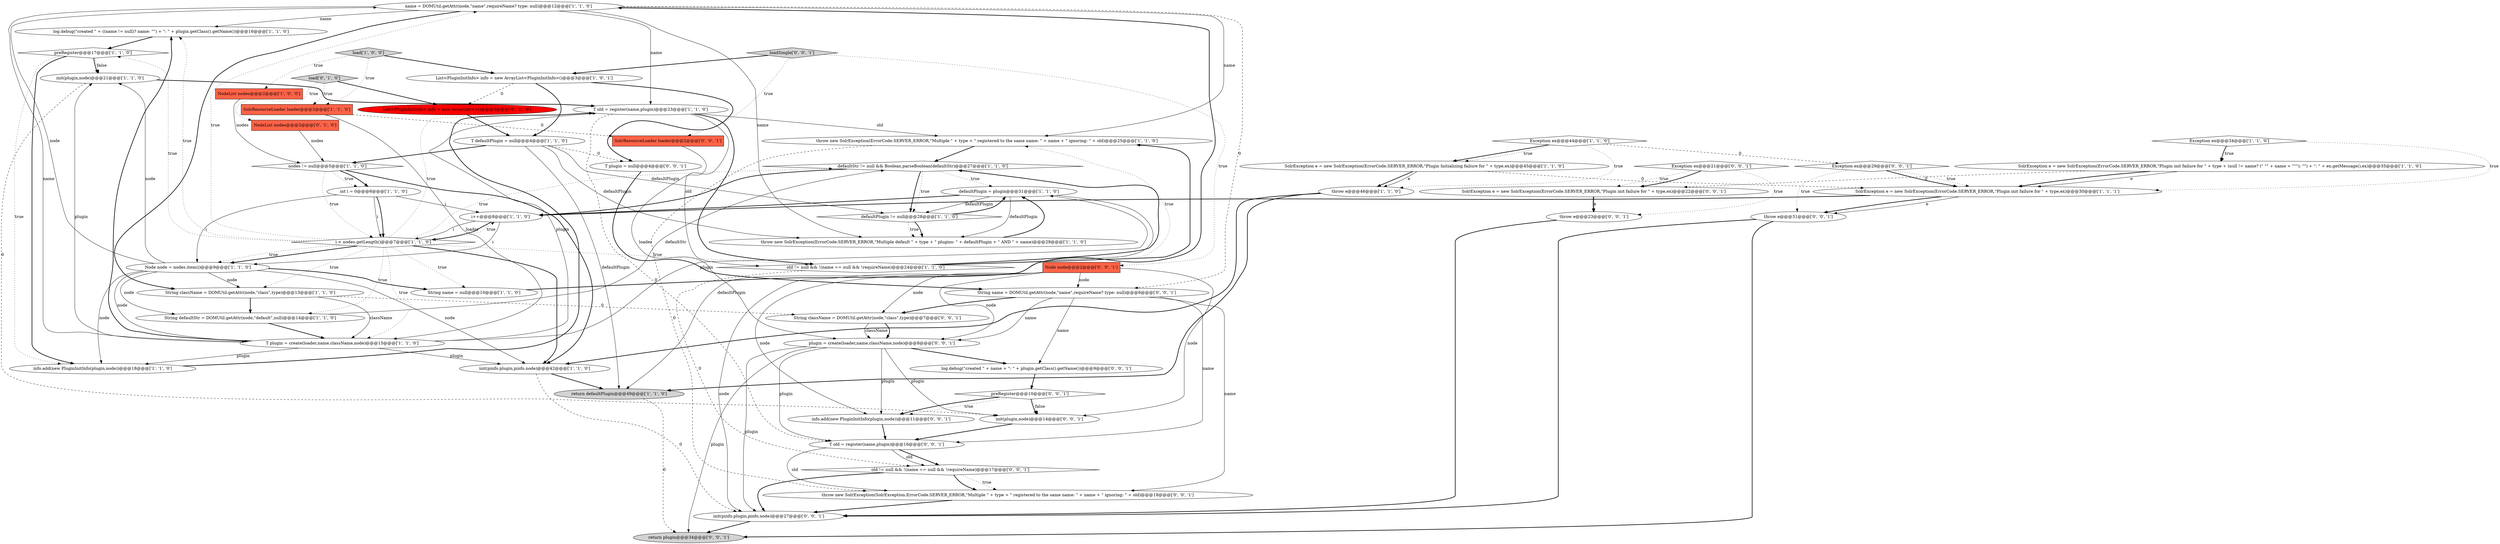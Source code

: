 digraph {
5 [style = filled, label = "name = DOMUtil.getAttr(node,\"name\",requireName? type: null)@@@12@@@['1', '1', '0']", fillcolor = white, shape = ellipse image = "AAA0AAABBB1BBB"];
19 [style = filled, label = "load['1', '0', '0']", fillcolor = lightgray, shape = diamond image = "AAA0AAABBB1BBB"];
17 [style = filled, label = "log.debug(\"created \" + ((name != null)? name: \"\") + \": \" + plugin.getClass().getName())@@@16@@@['1', '1', '0']", fillcolor = white, shape = ellipse image = "AAA0AAABBB1BBB"];
39 [style = filled, label = "String name = DOMUtil.getAttr(node,\"name\",requireName? type: null)@@@6@@@['0', '0', '1']", fillcolor = white, shape = ellipse image = "AAA0AAABBB3BBB"];
57 [style = filled, label = "SolrException e = new SolrException(ErrorCode.SERVER_ERROR,\"Plugin init failure for \" + type,ex)@@@22@@@['0', '0', '1']", fillcolor = white, shape = ellipse image = "AAA0AAABBB3BBB"];
38 [style = filled, label = "info.add(new PluginInitInfo(plugin,node))@@@11@@@['0', '0', '1']", fillcolor = white, shape = ellipse image = "AAA0AAABBB3BBB"];
46 [style = filled, label = "T plugin = null@@@4@@@['0', '0', '1']", fillcolor = white, shape = ellipse image = "AAA0AAABBB3BBB"];
3 [style = filled, label = "String defaultStr = DOMUtil.getAttr(node,\"default\",null)@@@14@@@['1', '1', '0']", fillcolor = white, shape = ellipse image = "AAA0AAABBB1BBB"];
13 [style = filled, label = "throw new SolrException(ErrorCode.SERVER_ERROR,\"Multiple default \" + type + \" plugins: \" + defaultPlugin + \" AND \" + name)@@@29@@@['1', '1', '0']", fillcolor = white, shape = ellipse image = "AAA0AAABBB1BBB"];
36 [style = filled, label = "load['0', '1', '0']", fillcolor = lightgray, shape = diamond image = "AAA0AAABBB2BBB"];
12 [style = filled, label = "preRegister@@@17@@@['1', '1', '0']", fillcolor = white, shape = diamond image = "AAA0AAABBB1BBB"];
34 [style = filled, label = "NodeList nodes@@@2@@@['0', '1', '0']", fillcolor = tomato, shape = box image = "AAA0AAABBB2BBB"];
11 [style = filled, label = "nodes != null@@@5@@@['1', '1', '0']", fillcolor = white, shape = diamond image = "AAA0AAABBB1BBB"];
53 [style = filled, label = "plugin = create(loader,name,className,node)@@@8@@@['0', '0', '1']", fillcolor = white, shape = ellipse image = "AAA0AAABBB3BBB"];
51 [style = filled, label = "T old = register(name,plugin)@@@16@@@['0', '0', '1']", fillcolor = white, shape = ellipse image = "AAA0AAABBB3BBB"];
35 [style = filled, label = "List<PluginInitInfo> info = new ArrayList<>()@@@3@@@['0', '1', '0']", fillcolor = red, shape = ellipse image = "AAA1AAABBB2BBB"];
41 [style = filled, label = "throw e@@@31@@@['0', '0', '1']", fillcolor = white, shape = ellipse image = "AAA0AAABBB3BBB"];
37 [style = filled, label = "init(plugin,node)@@@14@@@['0', '0', '1']", fillcolor = white, shape = ellipse image = "AAA0AAABBB3BBB"];
56 [style = filled, label = "old != null && !(name == null && !requireName)@@@17@@@['0', '0', '1']", fillcolor = white, shape = diamond image = "AAA0AAABBB3BBB"];
2 [style = filled, label = "int i = 0@@@6@@@['1', '1', '0']", fillcolor = white, shape = ellipse image = "AAA0AAABBB1BBB"];
31 [style = filled, label = "List<PluginInitInfo> info = new ArrayList<PluginInitInfo>()@@@3@@@['1', '0', '1']", fillcolor = white, shape = ellipse image = "AAA0AAABBB1BBB"];
16 [style = filled, label = "Exception ex@@@44@@@['1', '1', '0']", fillcolor = white, shape = diamond image = "AAA0AAABBB1BBB"];
25 [style = filled, label = "init(pinfo.plugin,pinfo.node)@@@42@@@['1', '1', '0']", fillcolor = white, shape = ellipse image = "AAA0AAABBB1BBB"];
28 [style = filled, label = "T plugin = create(loader,name,className,node)@@@15@@@['1', '1', '0']", fillcolor = white, shape = ellipse image = "AAA0AAABBB1BBB"];
0 [style = filled, label = "NodeList nodes@@@2@@@['1', '0', '0']", fillcolor = tomato, shape = box image = "AAA0AAABBB1BBB"];
15 [style = filled, label = "String className = DOMUtil.getAttr(node,\"class\",type)@@@13@@@['1', '1', '0']", fillcolor = white, shape = ellipse image = "AAA0AAABBB1BBB"];
30 [style = filled, label = "String name = null@@@10@@@['1', '1', '0']", fillcolor = white, shape = ellipse image = "AAA0AAABBB1BBB"];
52 [style = filled, label = "throw e@@@23@@@['0', '0', '1']", fillcolor = white, shape = ellipse image = "AAA0AAABBB3BBB"];
23 [style = filled, label = "SolrResourceLoader loader@@@2@@@['1', '1', '0']", fillcolor = tomato, shape = box image = "AAA0AAABBB1BBB"];
9 [style = filled, label = "defaultPlugin = plugin@@@31@@@['1', '1', '0']", fillcolor = white, shape = ellipse image = "AAA0AAABBB1BBB"];
27 [style = filled, label = "throw e@@@46@@@['1', '1', '0']", fillcolor = white, shape = ellipse image = "AAA0AAABBB1BBB"];
7 [style = filled, label = "i < nodes.getLength()@@@7@@@['1', '1', '0']", fillcolor = white, shape = diamond image = "AAA0AAABBB1BBB"];
26 [style = filled, label = "SolrException e = new SolrException(ErrorCode.SERVER_ERROR,\"Plugin Initializing failure for \" + type,ex)@@@45@@@['1', '1', '0']", fillcolor = white, shape = ellipse image = "AAA0AAABBB1BBB"];
21 [style = filled, label = "throw new SolrException(ErrorCode.SERVER_ERROR,\"Multiple \" + type + \" registered to the same name: \" + name + \" ignoring: \" + old)@@@25@@@['1', '1', '0']", fillcolor = white, shape = ellipse image = "AAA0AAABBB1BBB"];
43 [style = filled, label = "Node node@@@2@@@['0', '0', '1']", fillcolor = tomato, shape = box image = "AAA0AAABBB3BBB"];
14 [style = filled, label = "SolrException e = new SolrException(ErrorCode.SERVER_ERROR,\"Plugin init failure for \" + type,ex)@@@30@@@['1', '1', '1']", fillcolor = white, shape = ellipse image = "AAA0AAABBB1BBB"];
24 [style = filled, label = "i++@@@8@@@['1', '1', '0']", fillcolor = white, shape = ellipse image = "AAA0AAABBB1BBB"];
49 [style = filled, label = "init(pinfo.plugin,pinfo.node)@@@27@@@['0', '0', '1']", fillcolor = white, shape = ellipse image = "AAA0AAABBB3BBB"];
50 [style = filled, label = "Exception ex@@@29@@@['0', '0', '1']", fillcolor = white, shape = diamond image = "AAA0AAABBB3BBB"];
44 [style = filled, label = "String className = DOMUtil.getAttr(node,\"class\",type)@@@7@@@['0', '0', '1']", fillcolor = white, shape = ellipse image = "AAA0AAABBB3BBB"];
48 [style = filled, label = "preRegister@@@10@@@['0', '0', '1']", fillcolor = white, shape = diamond image = "AAA0AAABBB3BBB"];
32 [style = filled, label = "T old = register(name,plugin)@@@23@@@['1', '1', '0']", fillcolor = white, shape = ellipse image = "AAA0AAABBB1BBB"];
18 [style = filled, label = "defaultStr != null && Boolean.parseBoolean(defaultStr)@@@27@@@['1', '1', '0']", fillcolor = white, shape = diamond image = "AAA0AAABBB1BBB"];
54 [style = filled, label = "throw new SolrException(SolrException.ErrorCode.SERVER_ERROR,\"Multiple \" + type + \" registered to the same name: \" + name + \" ignoring: \" + old)@@@18@@@['0', '0', '1']", fillcolor = white, shape = ellipse image = "AAA0AAABBB3BBB"];
1 [style = filled, label = "T defaultPlugin = null@@@4@@@['1', '1', '0']", fillcolor = white, shape = ellipse image = "AAA0AAABBB1BBB"];
47 [style = filled, label = "SolrResourceLoader loader@@@2@@@['0', '0', '1']", fillcolor = tomato, shape = box image = "AAA0AAABBB3BBB"];
20 [style = filled, label = "init(plugin,node)@@@21@@@['1', '1', '0']", fillcolor = white, shape = ellipse image = "AAA0AAABBB1BBB"];
4 [style = filled, label = "defaultPlugin != null@@@28@@@['1', '1', '0']", fillcolor = white, shape = diamond image = "AAA0AAABBB1BBB"];
40 [style = filled, label = "Exception ex@@@21@@@['0', '0', '1']", fillcolor = white, shape = diamond image = "AAA0AAABBB3BBB"];
45 [style = filled, label = "log.debug(\"created \" + name + \": \" + plugin.getClass().getName())@@@9@@@['0', '0', '1']", fillcolor = white, shape = ellipse image = "AAA0AAABBB3BBB"];
22 [style = filled, label = "SolrException e = new SolrException(ErrorCode.SERVER_ERROR,\"Plugin init failure for \" + type + (null != name? (\" \"\" + name + \"\"\"): \"\") + \": \" + ex.getMessage(),ex)@@@35@@@['1', '1', '0']", fillcolor = white, shape = ellipse image = "AAA0AAABBB1BBB"];
8 [style = filled, label = "Node node = nodes.item(i)@@@9@@@['1', '1', '0']", fillcolor = white, shape = ellipse image = "AAA0AAABBB1BBB"];
6 [style = filled, label = "return defaultPlugin@@@49@@@['1', '1', '0']", fillcolor = lightgray, shape = ellipse image = "AAA0AAABBB1BBB"];
33 [style = filled, label = "Exception ex@@@34@@@['1', '1', '0']", fillcolor = white, shape = diamond image = "AAA0AAABBB1BBB"];
10 [style = filled, label = "old != null && !(name == null && !requireName)@@@24@@@['1', '1', '0']", fillcolor = white, shape = diamond image = "AAA0AAABBB1BBB"];
42 [style = filled, label = "loadSingle['0', '0', '1']", fillcolor = lightgray, shape = diamond image = "AAA0AAABBB3BBB"];
29 [style = filled, label = "info.add(new PluginInitInfo(plugin,node))@@@18@@@['1', '1', '0']", fillcolor = white, shape = ellipse image = "AAA0AAABBB1BBB"];
55 [style = filled, label = "return plugin@@@34@@@['0', '0', '1']", fillcolor = lightgray, shape = ellipse image = "AAA0AAABBB3BBB"];
1->4 [style = solid, label="defaultPlugin"];
8->30 [style = bold, label=""];
14->24 [style = bold, label=""];
8->29 [style = solid, label="node"];
32->21 [style = solid, label="old"];
51->56 [style = solid, label="old"];
42->47 [style = dotted, label="true"];
32->10 [style = solid, label="old"];
39->45 [style = solid, label="name"];
38->51 [style = bold, label=""];
53->38 [style = solid, label="plugin"];
5->15 [style = bold, label=""];
34->11 [style = solid, label="nodes"];
31->1 [style = bold, label=""];
33->14 [style = dotted, label="true"];
25->6 [style = bold, label=""];
7->8 [style = bold, label=""];
45->48 [style = bold, label=""];
44->53 [style = bold, label=""];
28->20 [style = solid, label="plugin"];
20->37 [style = dashed, label="0"];
43->39 [style = solid, label="node"];
21->18 [style = bold, label=""];
15->28 [style = solid, label="className"];
2->8 [style = solid, label="i"];
43->38 [style = solid, label="node"];
39->54 [style = solid, label="name"];
56->54 [style = bold, label=""];
49->55 [style = bold, label=""];
6->55 [style = dashed, label="0"];
11->2 [style = dotted, label="true"];
23->28 [style = solid, label="loader"];
56->54 [style = dotted, label="true"];
31->46 [style = bold, label=""];
39->53 [style = solid, label="name"];
53->51 [style = solid, label="plugin"];
9->24 [style = bold, label=""];
27->25 [style = bold, label=""];
26->14 [style = dashed, label="0"];
11->25 [style = bold, label=""];
8->25 [style = solid, label="node"];
11->7 [style = dotted, label="true"];
5->28 [style = solid, label="name"];
48->37 [style = bold, label=""];
54->49 [style = bold, label=""];
7->10 [style = dotted, label="true"];
50->14 [style = dotted, label="true"];
16->26 [style = bold, label=""];
9->4 [style = solid, label="defaultPlugin"];
41->49 [style = bold, label=""];
24->8 [style = solid, label="i"];
42->31 [style = bold, label=""];
10->21 [style = bold, label=""];
5->39 [style = dashed, label="0"];
46->39 [style = bold, label=""];
22->14 [style = solid, label="e"];
32->10 [style = bold, label=""];
40->52 [style = dotted, label="true"];
28->32 [style = solid, label="plugin"];
1->11 [style = bold, label=""];
7->12 [style = dotted, label="true"];
4->13 [style = dotted, label="true"];
26->27 [style = bold, label=""];
12->29 [style = bold, label=""];
31->35 [style = dashed, label="0"];
18->4 [style = bold, label=""];
42->43 [style = dotted, label="true"];
19->0 [style = dotted, label="true"];
1->46 [style = dashed, label="0"];
29->32 [style = bold, label=""];
0->11 [style = solid, label="nodes"];
8->5 [style = solid, label="node"];
43->53 [style = solid, label="node"];
10->56 [style = dashed, label="0"];
36->35 [style = bold, label=""];
22->14 [style = bold, label=""];
24->7 [style = bold, label=""];
2->24 [style = solid, label="i"];
7->8 [style = dotted, label="true"];
7->17 [style = dotted, label="true"];
7->32 [style = dotted, label="true"];
9->6 [style = solid, label="defaultPlugin"];
21->54 [style = dashed, label="0"];
4->9 [style = bold, label=""];
28->29 [style = solid, label="plugin"];
10->18 [style = bold, label=""];
22->57 [style = dashed, label="0"];
18->24 [style = bold, label=""];
53->37 [style = solid, label="plugin"];
8->15 [style = solid, label="node"];
4->13 [style = bold, label=""];
12->20 [style = bold, label=""];
50->14 [style = bold, label=""];
8->28 [style = solid, label="node"];
26->27 [style = solid, label="e"];
25->49 [style = dashed, label="0"];
15->3 [style = bold, label=""];
7->15 [style = dotted, label="true"];
7->5 [style = dotted, label="true"];
47->53 [style = solid, label="loader"];
53->55 [style = solid, label="plugin"];
3->28 [style = bold, label=""];
17->12 [style = bold, label=""];
35->1 [style = bold, label=""];
1->6 [style = solid, label="defaultPlugin"];
32->51 [style = dashed, label="0"];
30->5 [style = bold, label=""];
51->54 [style = solid, label="old"];
14->41 [style = solid, label="e"];
44->53 [style = solid, label="className"];
18->9 [style = dotted, label="true"];
7->18 [style = dotted, label="true"];
28->17 [style = bold, label=""];
16->27 [style = dotted, label="true"];
13->9 [style = bold, label=""];
28->9 [style = solid, label="plugin"];
28->25 [style = solid, label="plugin"];
36->23 [style = dotted, label="true"];
14->41 [style = bold, label=""];
48->38 [style = dotted, label="true"];
7->28 [style = dotted, label="true"];
33->22 [style = bold, label=""];
50->41 [style = dotted, label="true"];
1->13 [style = solid, label="defaultPlugin"];
2->7 [style = solid, label="i"];
43->44 [style = solid, label="node"];
39->51 [style = solid, label="name"];
56->49 [style = bold, label=""];
39->44 [style = bold, label=""];
12->29 [style = dotted, label="true"];
37->51 [style = bold, label=""];
19->31 [style = bold, label=""];
24->7 [style = solid, label="i"];
52->49 [style = bold, label=""];
41->55 [style = bold, label=""];
5->13 [style = solid, label="name"];
9->13 [style = solid, label="defaultPlugin"];
20->32 [style = bold, label=""];
3->18 [style = solid, label="defaultStr"];
51->56 [style = bold, label=""];
19->23 [style = dotted, label="true"];
15->44 [style = dashed, label="0"];
48->37 [style = dotted, label="false"];
40->57 [style = dotted, label="true"];
5->21 [style = solid, label="name"];
7->24 [style = dotted, label="true"];
27->6 [style = bold, label=""];
11->2 [style = bold, label=""];
5->32 [style = solid, label="name"];
40->57 [style = bold, label=""];
12->20 [style = dotted, label="false"];
16->26 [style = dotted, label="true"];
57->52 [style = bold, label=""];
43->37 [style = solid, label="node"];
23->47 [style = dashed, label="0"];
48->38 [style = bold, label=""];
8->20 [style = solid, label="node"];
5->17 [style = solid, label="name"];
7->3 [style = dotted, label="true"];
43->49 [style = solid, label="node"];
16->50 [style = dashed, label="0"];
57->52 [style = solid, label="e"];
7->25 [style = bold, label=""];
18->4 [style = dotted, label="true"];
2->7 [style = bold, label=""];
7->30 [style = dotted, label="true"];
33->22 [style = dotted, label="true"];
10->21 [style = dotted, label="true"];
36->34 [style = dotted, label="true"];
53->45 [style = bold, label=""];
8->3 [style = solid, label="node"];
53->49 [style = solid, label="plugin"];
}
